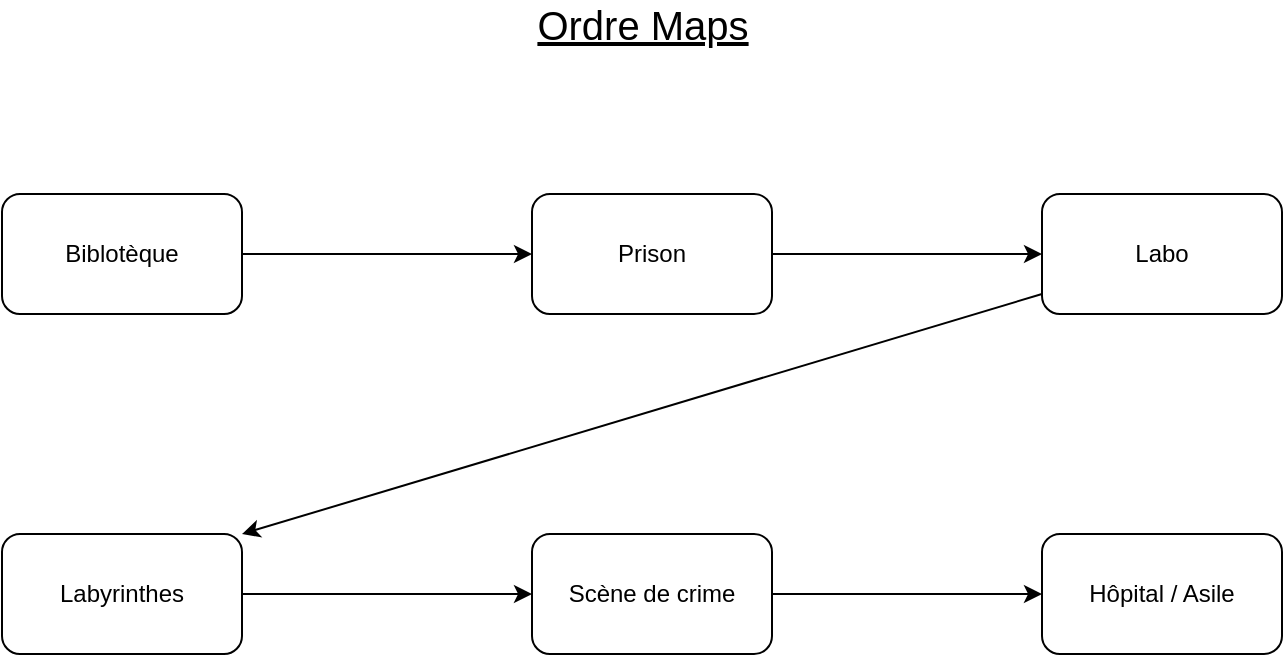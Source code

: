 <mxfile version="16.6.4" type="google"><diagram id="kgpKYQtTHZ0yAKxKKP6v" name="Page-1"><mxGraphModel dx="1936" dy="559" grid="1" gridSize="10" guides="1" tooltips="1" connect="1" arrows="1" fold="1" page="1" pageScale="1" pageWidth="850" pageHeight="1100" math="0" shadow="0"><root><mxCell id="0"/><mxCell id="1" parent="0"/><mxCell id="LU7sxvlEt5FEZSrVgYpC-2" value="Biblotèque" style="rounded=1;whiteSpace=wrap;html=1;" parent="1" vertex="1"><mxGeometry x="-745" y="310" width="120" height="60" as="geometry"/></mxCell><mxCell id="LU7sxvlEt5FEZSrVgYpC-3" value="Prison" style="rounded=1;whiteSpace=wrap;html=1;" parent="1" vertex="1"><mxGeometry x="-480" y="310" width="120" height="60" as="geometry"/></mxCell><mxCell id="LU7sxvlEt5FEZSrVgYpC-4" value="Labo" style="rounded=1;whiteSpace=wrap;html=1;" parent="1" vertex="1"><mxGeometry x="-225" y="310" width="120" height="60" as="geometry"/></mxCell><mxCell id="LU7sxvlEt5FEZSrVgYpC-5" value="&lt;span style=&quot;white-space: pre&quot;&gt;Hôpital / Asile&lt;/span&gt;&lt;span style=&quot;white-space: pre&quot;&gt;&lt;/span&gt;" style="rounded=1;whiteSpace=wrap;html=1;" parent="1" vertex="1"><mxGeometry x="-225" y="480" width="120" height="60" as="geometry"/></mxCell><mxCell id="LU7sxvlEt5FEZSrVgYpC-6" value="Scène de crime" style="rounded=1;whiteSpace=wrap;html=1;" parent="1" vertex="1"><mxGeometry x="-480" y="480" width="120" height="60" as="geometry"/></mxCell><mxCell id="LU7sxvlEt5FEZSrVgYpC-7" value="Labyrinthes" style="rounded=1;whiteSpace=wrap;html=1;" parent="1" vertex="1"><mxGeometry x="-745" y="480" width="120" height="60" as="geometry"/></mxCell><mxCell id="LU7sxvlEt5FEZSrVgYpC-8" value="" style="endArrow=classic;html=1;rounded=0;exitX=1;exitY=0.5;exitDx=0;exitDy=0;entryX=0;entryY=0.5;entryDx=0;entryDy=0;" parent="1" source="LU7sxvlEt5FEZSrVgYpC-2" target="LU7sxvlEt5FEZSrVgYpC-3" edge="1"><mxGeometry width="50" height="50" relative="1" as="geometry"><mxPoint x="-645" y="440" as="sourcePoint"/><mxPoint x="-595" y="390" as="targetPoint"/></mxGeometry></mxCell><mxCell id="LU7sxvlEt5FEZSrVgYpC-9" value="" style="endArrow=classic;html=1;rounded=0;exitX=1;exitY=0.5;exitDx=0;exitDy=0;entryX=0;entryY=0.5;entryDx=0;entryDy=0;" parent="1" source="LU7sxvlEt5FEZSrVgYpC-3" target="LU7sxvlEt5FEZSrVgYpC-4" edge="1"><mxGeometry width="50" height="50" relative="1" as="geometry"><mxPoint x="-455" y="390" as="sourcePoint"/><mxPoint x="-405" y="340" as="targetPoint"/></mxGeometry></mxCell><mxCell id="LU7sxvlEt5FEZSrVgYpC-10" value="" style="endArrow=classic;html=1;rounded=0;entryX=1;entryY=0;entryDx=0;entryDy=0;" parent="1" target="LU7sxvlEt5FEZSrVgYpC-7" edge="1"><mxGeometry width="50" height="50" relative="1" as="geometry"><mxPoint x="-225" y="360" as="sourcePoint"/><mxPoint x="-615" y="490" as="targetPoint"/></mxGeometry></mxCell><mxCell id="LU7sxvlEt5FEZSrVgYpC-11" value="" style="endArrow=classic;html=1;rounded=0;exitX=1;exitY=0.5;exitDx=0;exitDy=0;entryX=0;entryY=0.5;entryDx=0;entryDy=0;" parent="1" source="LU7sxvlEt5FEZSrVgYpC-7" target="LU7sxvlEt5FEZSrVgYpC-6" edge="1"><mxGeometry width="50" height="50" relative="1" as="geometry"><mxPoint x="-515" y="420" as="sourcePoint"/><mxPoint x="-465" y="370" as="targetPoint"/></mxGeometry></mxCell><mxCell id="LU7sxvlEt5FEZSrVgYpC-12" value="" style="endArrow=classic;html=1;rounded=0;exitX=1;exitY=0.5;exitDx=0;exitDy=0;entryX=0;entryY=0.5;entryDx=0;entryDy=0;" parent="1" source="LU7sxvlEt5FEZSrVgYpC-6" target="LU7sxvlEt5FEZSrVgYpC-5" edge="1"><mxGeometry width="50" height="50" relative="1" as="geometry"><mxPoint x="-385" y="420" as="sourcePoint"/><mxPoint x="-335" y="370" as="targetPoint"/></mxGeometry></mxCell><mxCell id="LU7sxvlEt5FEZSrVgYpC-13" value="&lt;font style=&quot;font-size: 20px&quot;&gt;&lt;u&gt;&lt;font style=&quot;font-size: 20px&quot;&gt;Ordre Maps&lt;br&gt;&lt;/font&gt;&lt;/u&gt;&lt;/font&gt;" style="text;html=1;align=center;verticalAlign=middle;resizable=0;points=[];autosize=1;strokeColor=none;fillColor=none;" parent="1" vertex="1"><mxGeometry x="-485" y="215" width="120" height="20" as="geometry"/></mxCell></root></mxGraphModel></diagram></mxfile>